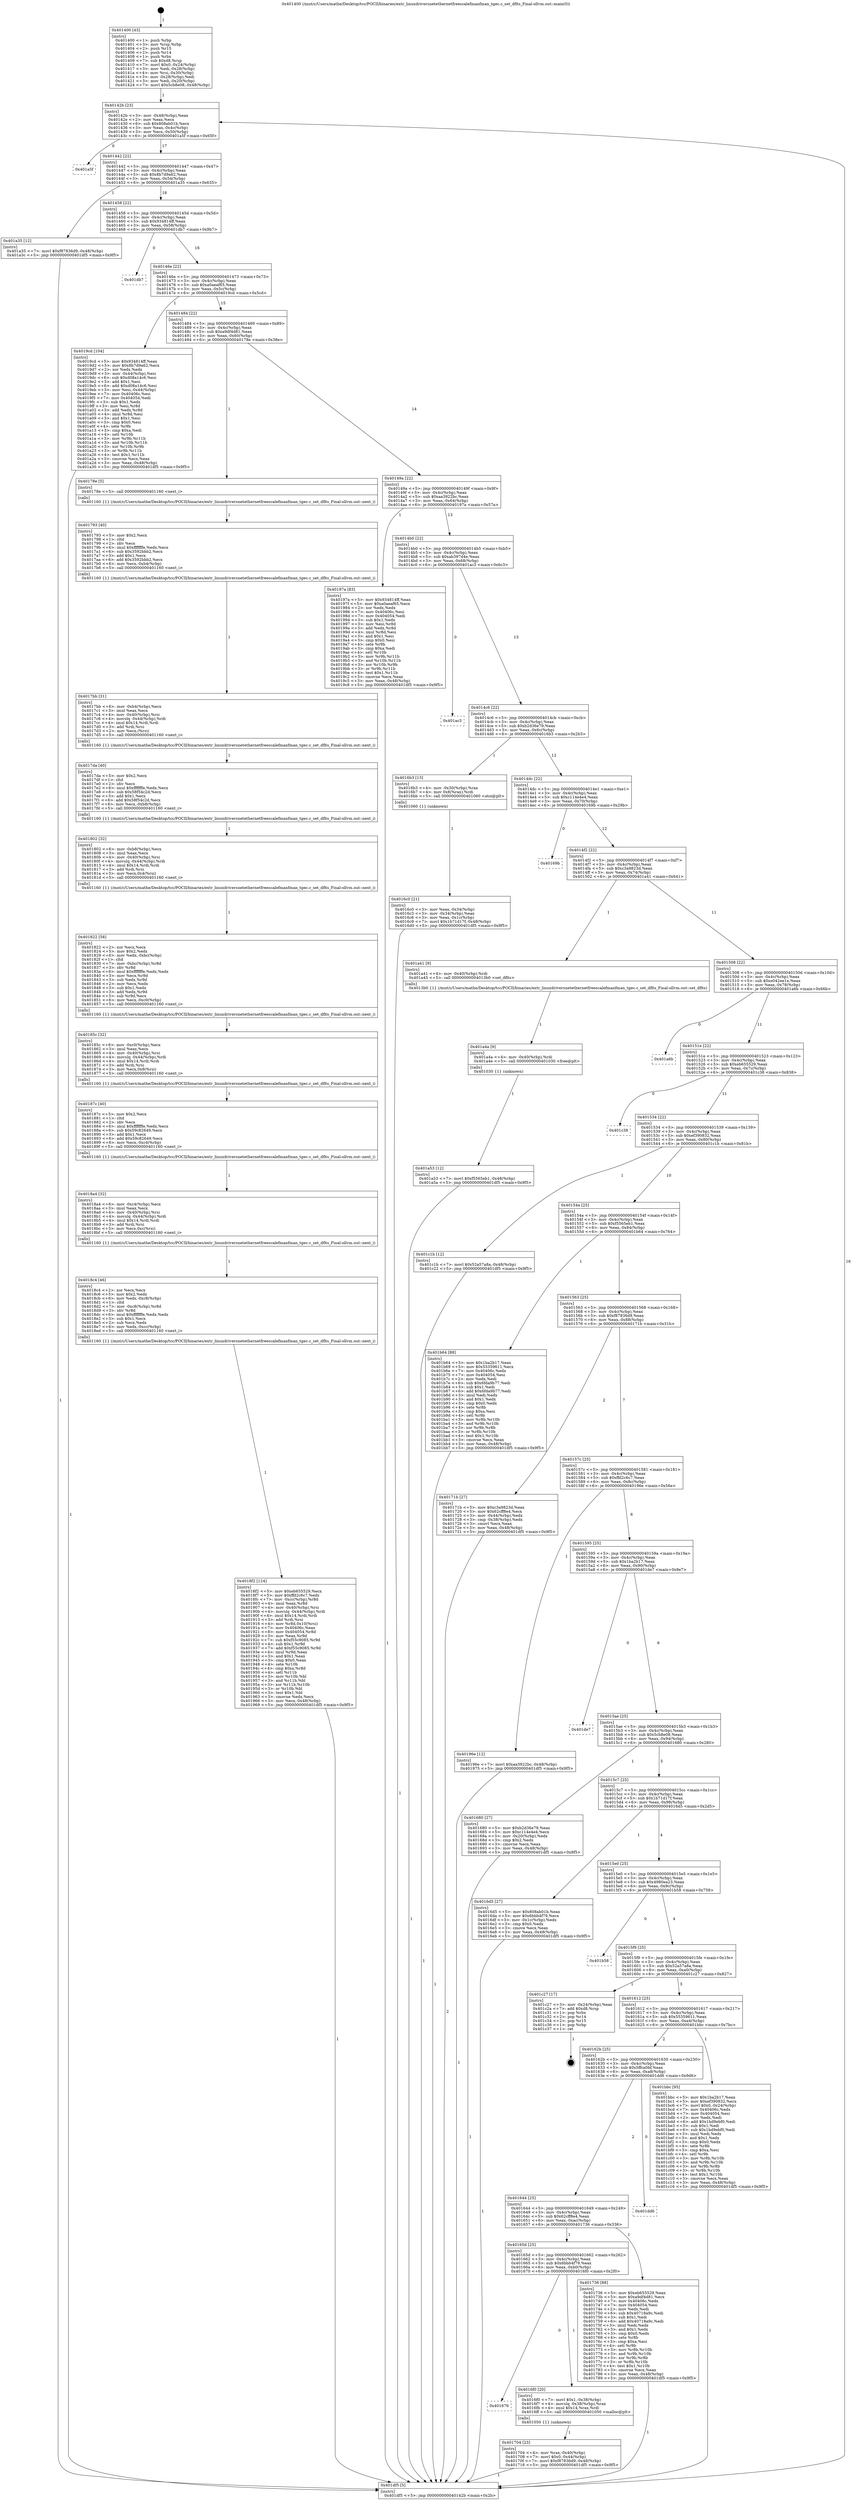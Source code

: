 digraph "0x401400" {
  label = "0x401400 (/mnt/c/Users/mathe/Desktop/tcc/POCII/binaries/extr_linuxdriversnetethernetfreescalefmanfman_tgec.c_set_dflts_Final-ollvm.out::main(0))"
  labelloc = "t"
  node[shape=record]

  Entry [label="",width=0.3,height=0.3,shape=circle,fillcolor=black,style=filled]
  "0x40142b" [label="{
     0x40142b [23]\l
     | [instrs]\l
     &nbsp;&nbsp;0x40142b \<+3\>: mov -0x48(%rbp),%eax\l
     &nbsp;&nbsp;0x40142e \<+2\>: mov %eax,%ecx\l
     &nbsp;&nbsp;0x401430 \<+6\>: sub $0x808ab01b,%ecx\l
     &nbsp;&nbsp;0x401436 \<+3\>: mov %eax,-0x4c(%rbp)\l
     &nbsp;&nbsp;0x401439 \<+3\>: mov %ecx,-0x50(%rbp)\l
     &nbsp;&nbsp;0x40143c \<+6\>: je 0000000000401a5f \<main+0x65f\>\l
  }"]
  "0x401a5f" [label="{
     0x401a5f\l
  }", style=dashed]
  "0x401442" [label="{
     0x401442 [22]\l
     | [instrs]\l
     &nbsp;&nbsp;0x401442 \<+5\>: jmp 0000000000401447 \<main+0x47\>\l
     &nbsp;&nbsp;0x401447 \<+3\>: mov -0x4c(%rbp),%eax\l
     &nbsp;&nbsp;0x40144a \<+5\>: sub $0x8b7d9a62,%eax\l
     &nbsp;&nbsp;0x40144f \<+3\>: mov %eax,-0x54(%rbp)\l
     &nbsp;&nbsp;0x401452 \<+6\>: je 0000000000401a35 \<main+0x635\>\l
  }"]
  Exit [label="",width=0.3,height=0.3,shape=circle,fillcolor=black,style=filled,peripheries=2]
  "0x401a35" [label="{
     0x401a35 [12]\l
     | [instrs]\l
     &nbsp;&nbsp;0x401a35 \<+7\>: movl $0xf87836d9,-0x48(%rbp)\l
     &nbsp;&nbsp;0x401a3c \<+5\>: jmp 0000000000401df5 \<main+0x9f5\>\l
  }"]
  "0x401458" [label="{
     0x401458 [22]\l
     | [instrs]\l
     &nbsp;&nbsp;0x401458 \<+5\>: jmp 000000000040145d \<main+0x5d\>\l
     &nbsp;&nbsp;0x40145d \<+3\>: mov -0x4c(%rbp),%eax\l
     &nbsp;&nbsp;0x401460 \<+5\>: sub $0x934814ff,%eax\l
     &nbsp;&nbsp;0x401465 \<+3\>: mov %eax,-0x58(%rbp)\l
     &nbsp;&nbsp;0x401468 \<+6\>: je 0000000000401db7 \<main+0x9b7\>\l
  }"]
  "0x401a53" [label="{
     0x401a53 [12]\l
     | [instrs]\l
     &nbsp;&nbsp;0x401a53 \<+7\>: movl $0xf5565eb1,-0x48(%rbp)\l
     &nbsp;&nbsp;0x401a5a \<+5\>: jmp 0000000000401df5 \<main+0x9f5\>\l
  }"]
  "0x401db7" [label="{
     0x401db7\l
  }", style=dashed]
  "0x40146e" [label="{
     0x40146e [22]\l
     | [instrs]\l
     &nbsp;&nbsp;0x40146e \<+5\>: jmp 0000000000401473 \<main+0x73\>\l
     &nbsp;&nbsp;0x401473 \<+3\>: mov -0x4c(%rbp),%eax\l
     &nbsp;&nbsp;0x401476 \<+5\>: sub $0xa0aeaf65,%eax\l
     &nbsp;&nbsp;0x40147b \<+3\>: mov %eax,-0x5c(%rbp)\l
     &nbsp;&nbsp;0x40147e \<+6\>: je 00000000004019cd \<main+0x5cd\>\l
  }"]
  "0x401a4a" [label="{
     0x401a4a [9]\l
     | [instrs]\l
     &nbsp;&nbsp;0x401a4a \<+4\>: mov -0x40(%rbp),%rdi\l
     &nbsp;&nbsp;0x401a4e \<+5\>: call 0000000000401030 \<free@plt\>\l
     | [calls]\l
     &nbsp;&nbsp;0x401030 \{1\} (unknown)\l
  }"]
  "0x4019cd" [label="{
     0x4019cd [104]\l
     | [instrs]\l
     &nbsp;&nbsp;0x4019cd \<+5\>: mov $0x934814ff,%eax\l
     &nbsp;&nbsp;0x4019d2 \<+5\>: mov $0x8b7d9a62,%ecx\l
     &nbsp;&nbsp;0x4019d7 \<+2\>: xor %edx,%edx\l
     &nbsp;&nbsp;0x4019d9 \<+3\>: mov -0x44(%rbp),%esi\l
     &nbsp;&nbsp;0x4019dc \<+6\>: sub $0xd08a14c6,%esi\l
     &nbsp;&nbsp;0x4019e2 \<+3\>: add $0x1,%esi\l
     &nbsp;&nbsp;0x4019e5 \<+6\>: add $0xd08a14c6,%esi\l
     &nbsp;&nbsp;0x4019eb \<+3\>: mov %esi,-0x44(%rbp)\l
     &nbsp;&nbsp;0x4019ee \<+7\>: mov 0x40406c,%esi\l
     &nbsp;&nbsp;0x4019f5 \<+7\>: mov 0x404054,%edi\l
     &nbsp;&nbsp;0x4019fc \<+3\>: sub $0x1,%edx\l
     &nbsp;&nbsp;0x4019ff \<+3\>: mov %esi,%r8d\l
     &nbsp;&nbsp;0x401a02 \<+3\>: add %edx,%r8d\l
     &nbsp;&nbsp;0x401a05 \<+4\>: imul %r8d,%esi\l
     &nbsp;&nbsp;0x401a09 \<+3\>: and $0x1,%esi\l
     &nbsp;&nbsp;0x401a0c \<+3\>: cmp $0x0,%esi\l
     &nbsp;&nbsp;0x401a0f \<+4\>: sete %r9b\l
     &nbsp;&nbsp;0x401a13 \<+3\>: cmp $0xa,%edi\l
     &nbsp;&nbsp;0x401a16 \<+4\>: setl %r10b\l
     &nbsp;&nbsp;0x401a1a \<+3\>: mov %r9b,%r11b\l
     &nbsp;&nbsp;0x401a1d \<+3\>: and %r10b,%r11b\l
     &nbsp;&nbsp;0x401a20 \<+3\>: xor %r10b,%r9b\l
     &nbsp;&nbsp;0x401a23 \<+3\>: or %r9b,%r11b\l
     &nbsp;&nbsp;0x401a26 \<+4\>: test $0x1,%r11b\l
     &nbsp;&nbsp;0x401a2a \<+3\>: cmovne %ecx,%eax\l
     &nbsp;&nbsp;0x401a2d \<+3\>: mov %eax,-0x48(%rbp)\l
     &nbsp;&nbsp;0x401a30 \<+5\>: jmp 0000000000401df5 \<main+0x9f5\>\l
  }"]
  "0x401484" [label="{
     0x401484 [22]\l
     | [instrs]\l
     &nbsp;&nbsp;0x401484 \<+5\>: jmp 0000000000401489 \<main+0x89\>\l
     &nbsp;&nbsp;0x401489 \<+3\>: mov -0x4c(%rbp),%eax\l
     &nbsp;&nbsp;0x40148c \<+5\>: sub $0xa9df4d81,%eax\l
     &nbsp;&nbsp;0x401491 \<+3\>: mov %eax,-0x60(%rbp)\l
     &nbsp;&nbsp;0x401494 \<+6\>: je 000000000040178e \<main+0x38e\>\l
  }"]
  "0x4018f2" [label="{
     0x4018f2 [124]\l
     | [instrs]\l
     &nbsp;&nbsp;0x4018f2 \<+5\>: mov $0xeb655529,%ecx\l
     &nbsp;&nbsp;0x4018f7 \<+5\>: mov $0xffd2c6c7,%edx\l
     &nbsp;&nbsp;0x4018fc \<+7\>: mov -0xcc(%rbp),%r8d\l
     &nbsp;&nbsp;0x401903 \<+4\>: imul %eax,%r8d\l
     &nbsp;&nbsp;0x401907 \<+4\>: mov -0x40(%rbp),%rsi\l
     &nbsp;&nbsp;0x40190b \<+4\>: movslq -0x44(%rbp),%rdi\l
     &nbsp;&nbsp;0x40190f \<+4\>: imul $0x14,%rdi,%rdi\l
     &nbsp;&nbsp;0x401913 \<+3\>: add %rdi,%rsi\l
     &nbsp;&nbsp;0x401916 \<+4\>: mov %r8d,0x10(%rsi)\l
     &nbsp;&nbsp;0x40191a \<+7\>: mov 0x40406c,%eax\l
     &nbsp;&nbsp;0x401921 \<+8\>: mov 0x404054,%r8d\l
     &nbsp;&nbsp;0x401929 \<+3\>: mov %eax,%r9d\l
     &nbsp;&nbsp;0x40192c \<+7\>: sub $0xf55c9085,%r9d\l
     &nbsp;&nbsp;0x401933 \<+4\>: sub $0x1,%r9d\l
     &nbsp;&nbsp;0x401937 \<+7\>: add $0xf55c9085,%r9d\l
     &nbsp;&nbsp;0x40193e \<+4\>: imul %r9d,%eax\l
     &nbsp;&nbsp;0x401942 \<+3\>: and $0x1,%eax\l
     &nbsp;&nbsp;0x401945 \<+3\>: cmp $0x0,%eax\l
     &nbsp;&nbsp;0x401948 \<+4\>: sete %r10b\l
     &nbsp;&nbsp;0x40194c \<+4\>: cmp $0xa,%r8d\l
     &nbsp;&nbsp;0x401950 \<+4\>: setl %r11b\l
     &nbsp;&nbsp;0x401954 \<+3\>: mov %r10b,%bl\l
     &nbsp;&nbsp;0x401957 \<+3\>: and %r11b,%bl\l
     &nbsp;&nbsp;0x40195a \<+3\>: xor %r11b,%r10b\l
     &nbsp;&nbsp;0x40195d \<+3\>: or %r10b,%bl\l
     &nbsp;&nbsp;0x401960 \<+3\>: test $0x1,%bl\l
     &nbsp;&nbsp;0x401963 \<+3\>: cmovne %edx,%ecx\l
     &nbsp;&nbsp;0x401966 \<+3\>: mov %ecx,-0x48(%rbp)\l
     &nbsp;&nbsp;0x401969 \<+5\>: jmp 0000000000401df5 \<main+0x9f5\>\l
  }"]
  "0x40178e" [label="{
     0x40178e [5]\l
     | [instrs]\l
     &nbsp;&nbsp;0x40178e \<+5\>: call 0000000000401160 \<next_i\>\l
     | [calls]\l
     &nbsp;&nbsp;0x401160 \{1\} (/mnt/c/Users/mathe/Desktop/tcc/POCII/binaries/extr_linuxdriversnetethernetfreescalefmanfman_tgec.c_set_dflts_Final-ollvm.out::next_i)\l
  }"]
  "0x40149a" [label="{
     0x40149a [22]\l
     | [instrs]\l
     &nbsp;&nbsp;0x40149a \<+5\>: jmp 000000000040149f \<main+0x9f\>\l
     &nbsp;&nbsp;0x40149f \<+3\>: mov -0x4c(%rbp),%eax\l
     &nbsp;&nbsp;0x4014a2 \<+5\>: sub $0xaa3922bc,%eax\l
     &nbsp;&nbsp;0x4014a7 \<+3\>: mov %eax,-0x64(%rbp)\l
     &nbsp;&nbsp;0x4014aa \<+6\>: je 000000000040197a \<main+0x57a\>\l
  }"]
  "0x4018c4" [label="{
     0x4018c4 [46]\l
     | [instrs]\l
     &nbsp;&nbsp;0x4018c4 \<+2\>: xor %ecx,%ecx\l
     &nbsp;&nbsp;0x4018c6 \<+5\>: mov $0x2,%edx\l
     &nbsp;&nbsp;0x4018cb \<+6\>: mov %edx,-0xc8(%rbp)\l
     &nbsp;&nbsp;0x4018d1 \<+1\>: cltd\l
     &nbsp;&nbsp;0x4018d2 \<+7\>: mov -0xc8(%rbp),%r8d\l
     &nbsp;&nbsp;0x4018d9 \<+3\>: idiv %r8d\l
     &nbsp;&nbsp;0x4018dc \<+6\>: imul $0xfffffffe,%edx,%edx\l
     &nbsp;&nbsp;0x4018e2 \<+3\>: sub $0x1,%ecx\l
     &nbsp;&nbsp;0x4018e5 \<+2\>: sub %ecx,%edx\l
     &nbsp;&nbsp;0x4018e7 \<+6\>: mov %edx,-0xcc(%rbp)\l
     &nbsp;&nbsp;0x4018ed \<+5\>: call 0000000000401160 \<next_i\>\l
     | [calls]\l
     &nbsp;&nbsp;0x401160 \{1\} (/mnt/c/Users/mathe/Desktop/tcc/POCII/binaries/extr_linuxdriversnetethernetfreescalefmanfman_tgec.c_set_dflts_Final-ollvm.out::next_i)\l
  }"]
  "0x40197a" [label="{
     0x40197a [83]\l
     | [instrs]\l
     &nbsp;&nbsp;0x40197a \<+5\>: mov $0x934814ff,%eax\l
     &nbsp;&nbsp;0x40197f \<+5\>: mov $0xa0aeaf65,%ecx\l
     &nbsp;&nbsp;0x401984 \<+2\>: xor %edx,%edx\l
     &nbsp;&nbsp;0x401986 \<+7\>: mov 0x40406c,%esi\l
     &nbsp;&nbsp;0x40198d \<+7\>: mov 0x404054,%edi\l
     &nbsp;&nbsp;0x401994 \<+3\>: sub $0x1,%edx\l
     &nbsp;&nbsp;0x401997 \<+3\>: mov %esi,%r8d\l
     &nbsp;&nbsp;0x40199a \<+3\>: add %edx,%r8d\l
     &nbsp;&nbsp;0x40199d \<+4\>: imul %r8d,%esi\l
     &nbsp;&nbsp;0x4019a1 \<+3\>: and $0x1,%esi\l
     &nbsp;&nbsp;0x4019a4 \<+3\>: cmp $0x0,%esi\l
     &nbsp;&nbsp;0x4019a7 \<+4\>: sete %r9b\l
     &nbsp;&nbsp;0x4019ab \<+3\>: cmp $0xa,%edi\l
     &nbsp;&nbsp;0x4019ae \<+4\>: setl %r10b\l
     &nbsp;&nbsp;0x4019b2 \<+3\>: mov %r9b,%r11b\l
     &nbsp;&nbsp;0x4019b5 \<+3\>: and %r10b,%r11b\l
     &nbsp;&nbsp;0x4019b8 \<+3\>: xor %r10b,%r9b\l
     &nbsp;&nbsp;0x4019bb \<+3\>: or %r9b,%r11b\l
     &nbsp;&nbsp;0x4019be \<+4\>: test $0x1,%r11b\l
     &nbsp;&nbsp;0x4019c2 \<+3\>: cmovne %ecx,%eax\l
     &nbsp;&nbsp;0x4019c5 \<+3\>: mov %eax,-0x48(%rbp)\l
     &nbsp;&nbsp;0x4019c8 \<+5\>: jmp 0000000000401df5 \<main+0x9f5\>\l
  }"]
  "0x4014b0" [label="{
     0x4014b0 [22]\l
     | [instrs]\l
     &nbsp;&nbsp;0x4014b0 \<+5\>: jmp 00000000004014b5 \<main+0xb5\>\l
     &nbsp;&nbsp;0x4014b5 \<+3\>: mov -0x4c(%rbp),%eax\l
     &nbsp;&nbsp;0x4014b8 \<+5\>: sub $0xab397d4e,%eax\l
     &nbsp;&nbsp;0x4014bd \<+3\>: mov %eax,-0x68(%rbp)\l
     &nbsp;&nbsp;0x4014c0 \<+6\>: je 0000000000401ac3 \<main+0x6c3\>\l
  }"]
  "0x4018a4" [label="{
     0x4018a4 [32]\l
     | [instrs]\l
     &nbsp;&nbsp;0x4018a4 \<+6\>: mov -0xc4(%rbp),%ecx\l
     &nbsp;&nbsp;0x4018aa \<+3\>: imul %eax,%ecx\l
     &nbsp;&nbsp;0x4018ad \<+4\>: mov -0x40(%rbp),%rsi\l
     &nbsp;&nbsp;0x4018b1 \<+4\>: movslq -0x44(%rbp),%rdi\l
     &nbsp;&nbsp;0x4018b5 \<+4\>: imul $0x14,%rdi,%rdi\l
     &nbsp;&nbsp;0x4018b9 \<+3\>: add %rdi,%rsi\l
     &nbsp;&nbsp;0x4018bc \<+3\>: mov %ecx,0xc(%rsi)\l
     &nbsp;&nbsp;0x4018bf \<+5\>: call 0000000000401160 \<next_i\>\l
     | [calls]\l
     &nbsp;&nbsp;0x401160 \{1\} (/mnt/c/Users/mathe/Desktop/tcc/POCII/binaries/extr_linuxdriversnetethernetfreescalefmanfman_tgec.c_set_dflts_Final-ollvm.out::next_i)\l
  }"]
  "0x401ac3" [label="{
     0x401ac3\l
  }", style=dashed]
  "0x4014c6" [label="{
     0x4014c6 [22]\l
     | [instrs]\l
     &nbsp;&nbsp;0x4014c6 \<+5\>: jmp 00000000004014cb \<main+0xcb\>\l
     &nbsp;&nbsp;0x4014cb \<+3\>: mov -0x4c(%rbp),%eax\l
     &nbsp;&nbsp;0x4014ce \<+5\>: sub $0xb2d36e79,%eax\l
     &nbsp;&nbsp;0x4014d3 \<+3\>: mov %eax,-0x6c(%rbp)\l
     &nbsp;&nbsp;0x4014d6 \<+6\>: je 00000000004016b3 \<main+0x2b3\>\l
  }"]
  "0x40187c" [label="{
     0x40187c [40]\l
     | [instrs]\l
     &nbsp;&nbsp;0x40187c \<+5\>: mov $0x2,%ecx\l
     &nbsp;&nbsp;0x401881 \<+1\>: cltd\l
     &nbsp;&nbsp;0x401882 \<+2\>: idiv %ecx\l
     &nbsp;&nbsp;0x401884 \<+6\>: imul $0xfffffffe,%edx,%ecx\l
     &nbsp;&nbsp;0x40188a \<+6\>: sub $0x59c82649,%ecx\l
     &nbsp;&nbsp;0x401890 \<+3\>: add $0x1,%ecx\l
     &nbsp;&nbsp;0x401893 \<+6\>: add $0x59c82649,%ecx\l
     &nbsp;&nbsp;0x401899 \<+6\>: mov %ecx,-0xc4(%rbp)\l
     &nbsp;&nbsp;0x40189f \<+5\>: call 0000000000401160 \<next_i\>\l
     | [calls]\l
     &nbsp;&nbsp;0x401160 \{1\} (/mnt/c/Users/mathe/Desktop/tcc/POCII/binaries/extr_linuxdriversnetethernetfreescalefmanfman_tgec.c_set_dflts_Final-ollvm.out::next_i)\l
  }"]
  "0x4016b3" [label="{
     0x4016b3 [13]\l
     | [instrs]\l
     &nbsp;&nbsp;0x4016b3 \<+4\>: mov -0x30(%rbp),%rax\l
     &nbsp;&nbsp;0x4016b7 \<+4\>: mov 0x8(%rax),%rdi\l
     &nbsp;&nbsp;0x4016bb \<+5\>: call 0000000000401060 \<atoi@plt\>\l
     | [calls]\l
     &nbsp;&nbsp;0x401060 \{1\} (unknown)\l
  }"]
  "0x4014dc" [label="{
     0x4014dc [22]\l
     | [instrs]\l
     &nbsp;&nbsp;0x4014dc \<+5\>: jmp 00000000004014e1 \<main+0xe1\>\l
     &nbsp;&nbsp;0x4014e1 \<+3\>: mov -0x4c(%rbp),%eax\l
     &nbsp;&nbsp;0x4014e4 \<+5\>: sub $0xc114e4e4,%eax\l
     &nbsp;&nbsp;0x4014e9 \<+3\>: mov %eax,-0x70(%rbp)\l
     &nbsp;&nbsp;0x4014ec \<+6\>: je 000000000040169b \<main+0x29b\>\l
  }"]
  "0x40185c" [label="{
     0x40185c [32]\l
     | [instrs]\l
     &nbsp;&nbsp;0x40185c \<+6\>: mov -0xc0(%rbp),%ecx\l
     &nbsp;&nbsp;0x401862 \<+3\>: imul %eax,%ecx\l
     &nbsp;&nbsp;0x401865 \<+4\>: mov -0x40(%rbp),%rsi\l
     &nbsp;&nbsp;0x401869 \<+4\>: movslq -0x44(%rbp),%rdi\l
     &nbsp;&nbsp;0x40186d \<+4\>: imul $0x14,%rdi,%rdi\l
     &nbsp;&nbsp;0x401871 \<+3\>: add %rdi,%rsi\l
     &nbsp;&nbsp;0x401874 \<+3\>: mov %ecx,0x8(%rsi)\l
     &nbsp;&nbsp;0x401877 \<+5\>: call 0000000000401160 \<next_i\>\l
     | [calls]\l
     &nbsp;&nbsp;0x401160 \{1\} (/mnt/c/Users/mathe/Desktop/tcc/POCII/binaries/extr_linuxdriversnetethernetfreescalefmanfman_tgec.c_set_dflts_Final-ollvm.out::next_i)\l
  }"]
  "0x40169b" [label="{
     0x40169b\l
  }", style=dashed]
  "0x4014f2" [label="{
     0x4014f2 [22]\l
     | [instrs]\l
     &nbsp;&nbsp;0x4014f2 \<+5\>: jmp 00000000004014f7 \<main+0xf7\>\l
     &nbsp;&nbsp;0x4014f7 \<+3\>: mov -0x4c(%rbp),%eax\l
     &nbsp;&nbsp;0x4014fa \<+5\>: sub $0xc3a9823d,%eax\l
     &nbsp;&nbsp;0x4014ff \<+3\>: mov %eax,-0x74(%rbp)\l
     &nbsp;&nbsp;0x401502 \<+6\>: je 0000000000401a41 \<main+0x641\>\l
  }"]
  "0x401822" [label="{
     0x401822 [58]\l
     | [instrs]\l
     &nbsp;&nbsp;0x401822 \<+2\>: xor %ecx,%ecx\l
     &nbsp;&nbsp;0x401824 \<+5\>: mov $0x2,%edx\l
     &nbsp;&nbsp;0x401829 \<+6\>: mov %edx,-0xbc(%rbp)\l
     &nbsp;&nbsp;0x40182f \<+1\>: cltd\l
     &nbsp;&nbsp;0x401830 \<+7\>: mov -0xbc(%rbp),%r8d\l
     &nbsp;&nbsp;0x401837 \<+3\>: idiv %r8d\l
     &nbsp;&nbsp;0x40183a \<+6\>: imul $0xfffffffe,%edx,%edx\l
     &nbsp;&nbsp;0x401840 \<+3\>: mov %ecx,%r9d\l
     &nbsp;&nbsp;0x401843 \<+3\>: sub %edx,%r9d\l
     &nbsp;&nbsp;0x401846 \<+2\>: mov %ecx,%edx\l
     &nbsp;&nbsp;0x401848 \<+3\>: sub $0x1,%edx\l
     &nbsp;&nbsp;0x40184b \<+3\>: add %edx,%r9d\l
     &nbsp;&nbsp;0x40184e \<+3\>: sub %r9d,%ecx\l
     &nbsp;&nbsp;0x401851 \<+6\>: mov %ecx,-0xc0(%rbp)\l
     &nbsp;&nbsp;0x401857 \<+5\>: call 0000000000401160 \<next_i\>\l
     | [calls]\l
     &nbsp;&nbsp;0x401160 \{1\} (/mnt/c/Users/mathe/Desktop/tcc/POCII/binaries/extr_linuxdriversnetethernetfreescalefmanfman_tgec.c_set_dflts_Final-ollvm.out::next_i)\l
  }"]
  "0x401a41" [label="{
     0x401a41 [9]\l
     | [instrs]\l
     &nbsp;&nbsp;0x401a41 \<+4\>: mov -0x40(%rbp),%rdi\l
     &nbsp;&nbsp;0x401a45 \<+5\>: call 00000000004013b0 \<set_dflts\>\l
     | [calls]\l
     &nbsp;&nbsp;0x4013b0 \{1\} (/mnt/c/Users/mathe/Desktop/tcc/POCII/binaries/extr_linuxdriversnetethernetfreescalefmanfman_tgec.c_set_dflts_Final-ollvm.out::set_dflts)\l
  }"]
  "0x401508" [label="{
     0x401508 [22]\l
     | [instrs]\l
     &nbsp;&nbsp;0x401508 \<+5\>: jmp 000000000040150d \<main+0x10d\>\l
     &nbsp;&nbsp;0x40150d \<+3\>: mov -0x4c(%rbp),%eax\l
     &nbsp;&nbsp;0x401510 \<+5\>: sub $0xe042ee1e,%eax\l
     &nbsp;&nbsp;0x401515 \<+3\>: mov %eax,-0x78(%rbp)\l
     &nbsp;&nbsp;0x401518 \<+6\>: je 0000000000401a6b \<main+0x66b\>\l
  }"]
  "0x401802" [label="{
     0x401802 [32]\l
     | [instrs]\l
     &nbsp;&nbsp;0x401802 \<+6\>: mov -0xb8(%rbp),%ecx\l
     &nbsp;&nbsp;0x401808 \<+3\>: imul %eax,%ecx\l
     &nbsp;&nbsp;0x40180b \<+4\>: mov -0x40(%rbp),%rsi\l
     &nbsp;&nbsp;0x40180f \<+4\>: movslq -0x44(%rbp),%rdi\l
     &nbsp;&nbsp;0x401813 \<+4\>: imul $0x14,%rdi,%rdi\l
     &nbsp;&nbsp;0x401817 \<+3\>: add %rdi,%rsi\l
     &nbsp;&nbsp;0x40181a \<+3\>: mov %ecx,0x4(%rsi)\l
     &nbsp;&nbsp;0x40181d \<+5\>: call 0000000000401160 \<next_i\>\l
     | [calls]\l
     &nbsp;&nbsp;0x401160 \{1\} (/mnt/c/Users/mathe/Desktop/tcc/POCII/binaries/extr_linuxdriversnetethernetfreescalefmanfman_tgec.c_set_dflts_Final-ollvm.out::next_i)\l
  }"]
  "0x401a6b" [label="{
     0x401a6b\l
  }", style=dashed]
  "0x40151e" [label="{
     0x40151e [22]\l
     | [instrs]\l
     &nbsp;&nbsp;0x40151e \<+5\>: jmp 0000000000401523 \<main+0x123\>\l
     &nbsp;&nbsp;0x401523 \<+3\>: mov -0x4c(%rbp),%eax\l
     &nbsp;&nbsp;0x401526 \<+5\>: sub $0xeb655529,%eax\l
     &nbsp;&nbsp;0x40152b \<+3\>: mov %eax,-0x7c(%rbp)\l
     &nbsp;&nbsp;0x40152e \<+6\>: je 0000000000401c38 \<main+0x838\>\l
  }"]
  "0x4017da" [label="{
     0x4017da [40]\l
     | [instrs]\l
     &nbsp;&nbsp;0x4017da \<+5\>: mov $0x2,%ecx\l
     &nbsp;&nbsp;0x4017df \<+1\>: cltd\l
     &nbsp;&nbsp;0x4017e0 \<+2\>: idiv %ecx\l
     &nbsp;&nbsp;0x4017e2 \<+6\>: imul $0xfffffffe,%edx,%ecx\l
     &nbsp;&nbsp;0x4017e8 \<+6\>: sub $0x58f54c2d,%ecx\l
     &nbsp;&nbsp;0x4017ee \<+3\>: add $0x1,%ecx\l
     &nbsp;&nbsp;0x4017f1 \<+6\>: add $0x58f54c2d,%ecx\l
     &nbsp;&nbsp;0x4017f7 \<+6\>: mov %ecx,-0xb8(%rbp)\l
     &nbsp;&nbsp;0x4017fd \<+5\>: call 0000000000401160 \<next_i\>\l
     | [calls]\l
     &nbsp;&nbsp;0x401160 \{1\} (/mnt/c/Users/mathe/Desktop/tcc/POCII/binaries/extr_linuxdriversnetethernetfreescalefmanfman_tgec.c_set_dflts_Final-ollvm.out::next_i)\l
  }"]
  "0x401c38" [label="{
     0x401c38\l
  }", style=dashed]
  "0x401534" [label="{
     0x401534 [22]\l
     | [instrs]\l
     &nbsp;&nbsp;0x401534 \<+5\>: jmp 0000000000401539 \<main+0x139\>\l
     &nbsp;&nbsp;0x401539 \<+3\>: mov -0x4c(%rbp),%eax\l
     &nbsp;&nbsp;0x40153c \<+5\>: sub $0xef390832,%eax\l
     &nbsp;&nbsp;0x401541 \<+3\>: mov %eax,-0x80(%rbp)\l
     &nbsp;&nbsp;0x401544 \<+6\>: je 0000000000401c1b \<main+0x81b\>\l
  }"]
  "0x4017bb" [label="{
     0x4017bb [31]\l
     | [instrs]\l
     &nbsp;&nbsp;0x4017bb \<+6\>: mov -0xb4(%rbp),%ecx\l
     &nbsp;&nbsp;0x4017c1 \<+3\>: imul %eax,%ecx\l
     &nbsp;&nbsp;0x4017c4 \<+4\>: mov -0x40(%rbp),%rsi\l
     &nbsp;&nbsp;0x4017c8 \<+4\>: movslq -0x44(%rbp),%rdi\l
     &nbsp;&nbsp;0x4017cc \<+4\>: imul $0x14,%rdi,%rdi\l
     &nbsp;&nbsp;0x4017d0 \<+3\>: add %rdi,%rsi\l
     &nbsp;&nbsp;0x4017d3 \<+2\>: mov %ecx,(%rsi)\l
     &nbsp;&nbsp;0x4017d5 \<+5\>: call 0000000000401160 \<next_i\>\l
     | [calls]\l
     &nbsp;&nbsp;0x401160 \{1\} (/mnt/c/Users/mathe/Desktop/tcc/POCII/binaries/extr_linuxdriversnetethernetfreescalefmanfman_tgec.c_set_dflts_Final-ollvm.out::next_i)\l
  }"]
  "0x401c1b" [label="{
     0x401c1b [12]\l
     | [instrs]\l
     &nbsp;&nbsp;0x401c1b \<+7\>: movl $0x52a57a8a,-0x48(%rbp)\l
     &nbsp;&nbsp;0x401c22 \<+5\>: jmp 0000000000401df5 \<main+0x9f5\>\l
  }"]
  "0x40154a" [label="{
     0x40154a [25]\l
     | [instrs]\l
     &nbsp;&nbsp;0x40154a \<+5\>: jmp 000000000040154f \<main+0x14f\>\l
     &nbsp;&nbsp;0x40154f \<+3\>: mov -0x4c(%rbp),%eax\l
     &nbsp;&nbsp;0x401552 \<+5\>: sub $0xf5565eb1,%eax\l
     &nbsp;&nbsp;0x401557 \<+6\>: mov %eax,-0x84(%rbp)\l
     &nbsp;&nbsp;0x40155d \<+6\>: je 0000000000401b64 \<main+0x764\>\l
  }"]
  "0x401793" [label="{
     0x401793 [40]\l
     | [instrs]\l
     &nbsp;&nbsp;0x401793 \<+5\>: mov $0x2,%ecx\l
     &nbsp;&nbsp;0x401798 \<+1\>: cltd\l
     &nbsp;&nbsp;0x401799 \<+2\>: idiv %ecx\l
     &nbsp;&nbsp;0x40179b \<+6\>: imul $0xfffffffe,%edx,%ecx\l
     &nbsp;&nbsp;0x4017a1 \<+6\>: sub $0x3592bbb2,%ecx\l
     &nbsp;&nbsp;0x4017a7 \<+3\>: add $0x1,%ecx\l
     &nbsp;&nbsp;0x4017aa \<+6\>: add $0x3592bbb2,%ecx\l
     &nbsp;&nbsp;0x4017b0 \<+6\>: mov %ecx,-0xb4(%rbp)\l
     &nbsp;&nbsp;0x4017b6 \<+5\>: call 0000000000401160 \<next_i\>\l
     | [calls]\l
     &nbsp;&nbsp;0x401160 \{1\} (/mnt/c/Users/mathe/Desktop/tcc/POCII/binaries/extr_linuxdriversnetethernetfreescalefmanfman_tgec.c_set_dflts_Final-ollvm.out::next_i)\l
  }"]
  "0x401b64" [label="{
     0x401b64 [88]\l
     | [instrs]\l
     &nbsp;&nbsp;0x401b64 \<+5\>: mov $0x1ba2b17,%eax\l
     &nbsp;&nbsp;0x401b69 \<+5\>: mov $0x55359611,%ecx\l
     &nbsp;&nbsp;0x401b6e \<+7\>: mov 0x40406c,%edx\l
     &nbsp;&nbsp;0x401b75 \<+7\>: mov 0x404054,%esi\l
     &nbsp;&nbsp;0x401b7c \<+2\>: mov %edx,%edi\l
     &nbsp;&nbsp;0x401b7e \<+6\>: sub $0x6fda9b77,%edi\l
     &nbsp;&nbsp;0x401b84 \<+3\>: sub $0x1,%edi\l
     &nbsp;&nbsp;0x401b87 \<+6\>: add $0x6fda9b77,%edi\l
     &nbsp;&nbsp;0x401b8d \<+3\>: imul %edi,%edx\l
     &nbsp;&nbsp;0x401b90 \<+3\>: and $0x1,%edx\l
     &nbsp;&nbsp;0x401b93 \<+3\>: cmp $0x0,%edx\l
     &nbsp;&nbsp;0x401b96 \<+4\>: sete %r8b\l
     &nbsp;&nbsp;0x401b9a \<+3\>: cmp $0xa,%esi\l
     &nbsp;&nbsp;0x401b9d \<+4\>: setl %r9b\l
     &nbsp;&nbsp;0x401ba1 \<+3\>: mov %r8b,%r10b\l
     &nbsp;&nbsp;0x401ba4 \<+3\>: and %r9b,%r10b\l
     &nbsp;&nbsp;0x401ba7 \<+3\>: xor %r9b,%r8b\l
     &nbsp;&nbsp;0x401baa \<+3\>: or %r8b,%r10b\l
     &nbsp;&nbsp;0x401bad \<+4\>: test $0x1,%r10b\l
     &nbsp;&nbsp;0x401bb1 \<+3\>: cmovne %ecx,%eax\l
     &nbsp;&nbsp;0x401bb4 \<+3\>: mov %eax,-0x48(%rbp)\l
     &nbsp;&nbsp;0x401bb7 \<+5\>: jmp 0000000000401df5 \<main+0x9f5\>\l
  }"]
  "0x401563" [label="{
     0x401563 [25]\l
     | [instrs]\l
     &nbsp;&nbsp;0x401563 \<+5\>: jmp 0000000000401568 \<main+0x168\>\l
     &nbsp;&nbsp;0x401568 \<+3\>: mov -0x4c(%rbp),%eax\l
     &nbsp;&nbsp;0x40156b \<+5\>: sub $0xf87836d9,%eax\l
     &nbsp;&nbsp;0x401570 \<+6\>: mov %eax,-0x88(%rbp)\l
     &nbsp;&nbsp;0x401576 \<+6\>: je 000000000040171b \<main+0x31b\>\l
  }"]
  "0x401704" [label="{
     0x401704 [23]\l
     | [instrs]\l
     &nbsp;&nbsp;0x401704 \<+4\>: mov %rax,-0x40(%rbp)\l
     &nbsp;&nbsp;0x401708 \<+7\>: movl $0x0,-0x44(%rbp)\l
     &nbsp;&nbsp;0x40170f \<+7\>: movl $0xf87836d9,-0x48(%rbp)\l
     &nbsp;&nbsp;0x401716 \<+5\>: jmp 0000000000401df5 \<main+0x9f5\>\l
  }"]
  "0x40171b" [label="{
     0x40171b [27]\l
     | [instrs]\l
     &nbsp;&nbsp;0x40171b \<+5\>: mov $0xc3a9823d,%eax\l
     &nbsp;&nbsp;0x401720 \<+5\>: mov $0x62cff8e4,%ecx\l
     &nbsp;&nbsp;0x401725 \<+3\>: mov -0x44(%rbp),%edx\l
     &nbsp;&nbsp;0x401728 \<+3\>: cmp -0x38(%rbp),%edx\l
     &nbsp;&nbsp;0x40172b \<+3\>: cmovl %ecx,%eax\l
     &nbsp;&nbsp;0x40172e \<+3\>: mov %eax,-0x48(%rbp)\l
     &nbsp;&nbsp;0x401731 \<+5\>: jmp 0000000000401df5 \<main+0x9f5\>\l
  }"]
  "0x40157c" [label="{
     0x40157c [25]\l
     | [instrs]\l
     &nbsp;&nbsp;0x40157c \<+5\>: jmp 0000000000401581 \<main+0x181\>\l
     &nbsp;&nbsp;0x401581 \<+3\>: mov -0x4c(%rbp),%eax\l
     &nbsp;&nbsp;0x401584 \<+5\>: sub $0xffd2c6c7,%eax\l
     &nbsp;&nbsp;0x401589 \<+6\>: mov %eax,-0x8c(%rbp)\l
     &nbsp;&nbsp;0x40158f \<+6\>: je 000000000040196e \<main+0x56e\>\l
  }"]
  "0x401676" [label="{
     0x401676\l
  }", style=dashed]
  "0x40196e" [label="{
     0x40196e [12]\l
     | [instrs]\l
     &nbsp;&nbsp;0x40196e \<+7\>: movl $0xaa3922bc,-0x48(%rbp)\l
     &nbsp;&nbsp;0x401975 \<+5\>: jmp 0000000000401df5 \<main+0x9f5\>\l
  }"]
  "0x401595" [label="{
     0x401595 [25]\l
     | [instrs]\l
     &nbsp;&nbsp;0x401595 \<+5\>: jmp 000000000040159a \<main+0x19a\>\l
     &nbsp;&nbsp;0x40159a \<+3\>: mov -0x4c(%rbp),%eax\l
     &nbsp;&nbsp;0x40159d \<+5\>: sub $0x1ba2b17,%eax\l
     &nbsp;&nbsp;0x4015a2 \<+6\>: mov %eax,-0x90(%rbp)\l
     &nbsp;&nbsp;0x4015a8 \<+6\>: je 0000000000401de7 \<main+0x9e7\>\l
  }"]
  "0x4016f0" [label="{
     0x4016f0 [20]\l
     | [instrs]\l
     &nbsp;&nbsp;0x4016f0 \<+7\>: movl $0x1,-0x38(%rbp)\l
     &nbsp;&nbsp;0x4016f7 \<+4\>: movslq -0x38(%rbp),%rax\l
     &nbsp;&nbsp;0x4016fb \<+4\>: imul $0x14,%rax,%rdi\l
     &nbsp;&nbsp;0x4016ff \<+5\>: call 0000000000401050 \<malloc@plt\>\l
     | [calls]\l
     &nbsp;&nbsp;0x401050 \{1\} (unknown)\l
  }"]
  "0x401de7" [label="{
     0x401de7\l
  }", style=dashed]
  "0x4015ae" [label="{
     0x4015ae [25]\l
     | [instrs]\l
     &nbsp;&nbsp;0x4015ae \<+5\>: jmp 00000000004015b3 \<main+0x1b3\>\l
     &nbsp;&nbsp;0x4015b3 \<+3\>: mov -0x4c(%rbp),%eax\l
     &nbsp;&nbsp;0x4015b6 \<+5\>: sub $0x5cb8e08,%eax\l
     &nbsp;&nbsp;0x4015bb \<+6\>: mov %eax,-0x94(%rbp)\l
     &nbsp;&nbsp;0x4015c1 \<+6\>: je 0000000000401680 \<main+0x280\>\l
  }"]
  "0x40165d" [label="{
     0x40165d [25]\l
     | [instrs]\l
     &nbsp;&nbsp;0x40165d \<+5\>: jmp 0000000000401662 \<main+0x262\>\l
     &nbsp;&nbsp;0x401662 \<+3\>: mov -0x4c(%rbp),%eax\l
     &nbsp;&nbsp;0x401665 \<+5\>: sub $0x6bbb4f79,%eax\l
     &nbsp;&nbsp;0x40166a \<+6\>: mov %eax,-0xb0(%rbp)\l
     &nbsp;&nbsp;0x401670 \<+6\>: je 00000000004016f0 \<main+0x2f0\>\l
  }"]
  "0x401680" [label="{
     0x401680 [27]\l
     | [instrs]\l
     &nbsp;&nbsp;0x401680 \<+5\>: mov $0xb2d36e79,%eax\l
     &nbsp;&nbsp;0x401685 \<+5\>: mov $0xc114e4e4,%ecx\l
     &nbsp;&nbsp;0x40168a \<+3\>: mov -0x20(%rbp),%edx\l
     &nbsp;&nbsp;0x40168d \<+3\>: cmp $0x2,%edx\l
     &nbsp;&nbsp;0x401690 \<+3\>: cmovne %ecx,%eax\l
     &nbsp;&nbsp;0x401693 \<+3\>: mov %eax,-0x48(%rbp)\l
     &nbsp;&nbsp;0x401696 \<+5\>: jmp 0000000000401df5 \<main+0x9f5\>\l
  }"]
  "0x4015c7" [label="{
     0x4015c7 [25]\l
     | [instrs]\l
     &nbsp;&nbsp;0x4015c7 \<+5\>: jmp 00000000004015cc \<main+0x1cc\>\l
     &nbsp;&nbsp;0x4015cc \<+3\>: mov -0x4c(%rbp),%eax\l
     &nbsp;&nbsp;0x4015cf \<+5\>: sub $0x1b71d17f,%eax\l
     &nbsp;&nbsp;0x4015d4 \<+6\>: mov %eax,-0x98(%rbp)\l
     &nbsp;&nbsp;0x4015da \<+6\>: je 00000000004016d5 \<main+0x2d5\>\l
  }"]
  "0x401df5" [label="{
     0x401df5 [5]\l
     | [instrs]\l
     &nbsp;&nbsp;0x401df5 \<+5\>: jmp 000000000040142b \<main+0x2b\>\l
  }"]
  "0x401400" [label="{
     0x401400 [43]\l
     | [instrs]\l
     &nbsp;&nbsp;0x401400 \<+1\>: push %rbp\l
     &nbsp;&nbsp;0x401401 \<+3\>: mov %rsp,%rbp\l
     &nbsp;&nbsp;0x401404 \<+2\>: push %r15\l
     &nbsp;&nbsp;0x401406 \<+2\>: push %r14\l
     &nbsp;&nbsp;0x401408 \<+1\>: push %rbx\l
     &nbsp;&nbsp;0x401409 \<+7\>: sub $0xd8,%rsp\l
     &nbsp;&nbsp;0x401410 \<+7\>: movl $0x0,-0x24(%rbp)\l
     &nbsp;&nbsp;0x401417 \<+3\>: mov %edi,-0x28(%rbp)\l
     &nbsp;&nbsp;0x40141a \<+4\>: mov %rsi,-0x30(%rbp)\l
     &nbsp;&nbsp;0x40141e \<+3\>: mov -0x28(%rbp),%edi\l
     &nbsp;&nbsp;0x401421 \<+3\>: mov %edi,-0x20(%rbp)\l
     &nbsp;&nbsp;0x401424 \<+7\>: movl $0x5cb8e08,-0x48(%rbp)\l
  }"]
  "0x4016c0" [label="{
     0x4016c0 [21]\l
     | [instrs]\l
     &nbsp;&nbsp;0x4016c0 \<+3\>: mov %eax,-0x34(%rbp)\l
     &nbsp;&nbsp;0x4016c3 \<+3\>: mov -0x34(%rbp),%eax\l
     &nbsp;&nbsp;0x4016c6 \<+3\>: mov %eax,-0x1c(%rbp)\l
     &nbsp;&nbsp;0x4016c9 \<+7\>: movl $0x1b71d17f,-0x48(%rbp)\l
     &nbsp;&nbsp;0x4016d0 \<+5\>: jmp 0000000000401df5 \<main+0x9f5\>\l
  }"]
  "0x401736" [label="{
     0x401736 [88]\l
     | [instrs]\l
     &nbsp;&nbsp;0x401736 \<+5\>: mov $0xeb655529,%eax\l
     &nbsp;&nbsp;0x40173b \<+5\>: mov $0xa9df4d81,%ecx\l
     &nbsp;&nbsp;0x401740 \<+7\>: mov 0x40406c,%edx\l
     &nbsp;&nbsp;0x401747 \<+7\>: mov 0x404054,%esi\l
     &nbsp;&nbsp;0x40174e \<+2\>: mov %edx,%edi\l
     &nbsp;&nbsp;0x401750 \<+6\>: sub $0x40718a9c,%edi\l
     &nbsp;&nbsp;0x401756 \<+3\>: sub $0x1,%edi\l
     &nbsp;&nbsp;0x401759 \<+6\>: add $0x40718a9c,%edi\l
     &nbsp;&nbsp;0x40175f \<+3\>: imul %edi,%edx\l
     &nbsp;&nbsp;0x401762 \<+3\>: and $0x1,%edx\l
     &nbsp;&nbsp;0x401765 \<+3\>: cmp $0x0,%edx\l
     &nbsp;&nbsp;0x401768 \<+4\>: sete %r8b\l
     &nbsp;&nbsp;0x40176c \<+3\>: cmp $0xa,%esi\l
     &nbsp;&nbsp;0x40176f \<+4\>: setl %r9b\l
     &nbsp;&nbsp;0x401773 \<+3\>: mov %r8b,%r10b\l
     &nbsp;&nbsp;0x401776 \<+3\>: and %r9b,%r10b\l
     &nbsp;&nbsp;0x401779 \<+3\>: xor %r9b,%r8b\l
     &nbsp;&nbsp;0x40177c \<+3\>: or %r8b,%r10b\l
     &nbsp;&nbsp;0x40177f \<+4\>: test $0x1,%r10b\l
     &nbsp;&nbsp;0x401783 \<+3\>: cmovne %ecx,%eax\l
     &nbsp;&nbsp;0x401786 \<+3\>: mov %eax,-0x48(%rbp)\l
     &nbsp;&nbsp;0x401789 \<+5\>: jmp 0000000000401df5 \<main+0x9f5\>\l
  }"]
  "0x4016d5" [label="{
     0x4016d5 [27]\l
     | [instrs]\l
     &nbsp;&nbsp;0x4016d5 \<+5\>: mov $0x808ab01b,%eax\l
     &nbsp;&nbsp;0x4016da \<+5\>: mov $0x6bbb4f79,%ecx\l
     &nbsp;&nbsp;0x4016df \<+3\>: mov -0x1c(%rbp),%edx\l
     &nbsp;&nbsp;0x4016e2 \<+3\>: cmp $0x0,%edx\l
     &nbsp;&nbsp;0x4016e5 \<+3\>: cmove %ecx,%eax\l
     &nbsp;&nbsp;0x4016e8 \<+3\>: mov %eax,-0x48(%rbp)\l
     &nbsp;&nbsp;0x4016eb \<+5\>: jmp 0000000000401df5 \<main+0x9f5\>\l
  }"]
  "0x4015e0" [label="{
     0x4015e0 [25]\l
     | [instrs]\l
     &nbsp;&nbsp;0x4015e0 \<+5\>: jmp 00000000004015e5 \<main+0x1e5\>\l
     &nbsp;&nbsp;0x4015e5 \<+3\>: mov -0x4c(%rbp),%eax\l
     &nbsp;&nbsp;0x4015e8 \<+5\>: sub $0x4980ea23,%eax\l
     &nbsp;&nbsp;0x4015ed \<+6\>: mov %eax,-0x9c(%rbp)\l
     &nbsp;&nbsp;0x4015f3 \<+6\>: je 0000000000401b58 \<main+0x758\>\l
  }"]
  "0x401644" [label="{
     0x401644 [25]\l
     | [instrs]\l
     &nbsp;&nbsp;0x401644 \<+5\>: jmp 0000000000401649 \<main+0x249\>\l
     &nbsp;&nbsp;0x401649 \<+3\>: mov -0x4c(%rbp),%eax\l
     &nbsp;&nbsp;0x40164c \<+5\>: sub $0x62cff8e4,%eax\l
     &nbsp;&nbsp;0x401651 \<+6\>: mov %eax,-0xac(%rbp)\l
     &nbsp;&nbsp;0x401657 \<+6\>: je 0000000000401736 \<main+0x336\>\l
  }"]
  "0x401b58" [label="{
     0x401b58\l
  }", style=dashed]
  "0x4015f9" [label="{
     0x4015f9 [25]\l
     | [instrs]\l
     &nbsp;&nbsp;0x4015f9 \<+5\>: jmp 00000000004015fe \<main+0x1fe\>\l
     &nbsp;&nbsp;0x4015fe \<+3\>: mov -0x4c(%rbp),%eax\l
     &nbsp;&nbsp;0x401601 \<+5\>: sub $0x52a57a8a,%eax\l
     &nbsp;&nbsp;0x401606 \<+6\>: mov %eax,-0xa0(%rbp)\l
     &nbsp;&nbsp;0x40160c \<+6\>: je 0000000000401c27 \<main+0x827\>\l
  }"]
  "0x401dd6" [label="{
     0x401dd6\l
  }", style=dashed]
  "0x401c27" [label="{
     0x401c27 [17]\l
     | [instrs]\l
     &nbsp;&nbsp;0x401c27 \<+3\>: mov -0x24(%rbp),%eax\l
     &nbsp;&nbsp;0x401c2a \<+7\>: add $0xd8,%rsp\l
     &nbsp;&nbsp;0x401c31 \<+1\>: pop %rbx\l
     &nbsp;&nbsp;0x401c32 \<+2\>: pop %r14\l
     &nbsp;&nbsp;0x401c34 \<+2\>: pop %r15\l
     &nbsp;&nbsp;0x401c36 \<+1\>: pop %rbp\l
     &nbsp;&nbsp;0x401c37 \<+1\>: ret\l
  }"]
  "0x401612" [label="{
     0x401612 [25]\l
     | [instrs]\l
     &nbsp;&nbsp;0x401612 \<+5\>: jmp 0000000000401617 \<main+0x217\>\l
     &nbsp;&nbsp;0x401617 \<+3\>: mov -0x4c(%rbp),%eax\l
     &nbsp;&nbsp;0x40161a \<+5\>: sub $0x55359611,%eax\l
     &nbsp;&nbsp;0x40161f \<+6\>: mov %eax,-0xa4(%rbp)\l
     &nbsp;&nbsp;0x401625 \<+6\>: je 0000000000401bbc \<main+0x7bc\>\l
  }"]
  "0x40162b" [label="{
     0x40162b [25]\l
     | [instrs]\l
     &nbsp;&nbsp;0x40162b \<+5\>: jmp 0000000000401630 \<main+0x230\>\l
     &nbsp;&nbsp;0x401630 \<+3\>: mov -0x4c(%rbp),%eax\l
     &nbsp;&nbsp;0x401633 \<+5\>: sub $0x5ffca0bf,%eax\l
     &nbsp;&nbsp;0x401638 \<+6\>: mov %eax,-0xa8(%rbp)\l
     &nbsp;&nbsp;0x40163e \<+6\>: je 0000000000401dd6 \<main+0x9d6\>\l
  }"]
  "0x401bbc" [label="{
     0x401bbc [95]\l
     | [instrs]\l
     &nbsp;&nbsp;0x401bbc \<+5\>: mov $0x1ba2b17,%eax\l
     &nbsp;&nbsp;0x401bc1 \<+5\>: mov $0xef390832,%ecx\l
     &nbsp;&nbsp;0x401bc6 \<+7\>: movl $0x0,-0x24(%rbp)\l
     &nbsp;&nbsp;0x401bcd \<+7\>: mov 0x40406c,%edx\l
     &nbsp;&nbsp;0x401bd4 \<+7\>: mov 0x404054,%esi\l
     &nbsp;&nbsp;0x401bdb \<+2\>: mov %edx,%edi\l
     &nbsp;&nbsp;0x401bdd \<+6\>: add $0x1bd9ebf0,%edi\l
     &nbsp;&nbsp;0x401be3 \<+3\>: sub $0x1,%edi\l
     &nbsp;&nbsp;0x401be6 \<+6\>: sub $0x1bd9ebf0,%edi\l
     &nbsp;&nbsp;0x401bec \<+3\>: imul %edi,%edx\l
     &nbsp;&nbsp;0x401bef \<+3\>: and $0x1,%edx\l
     &nbsp;&nbsp;0x401bf2 \<+3\>: cmp $0x0,%edx\l
     &nbsp;&nbsp;0x401bf5 \<+4\>: sete %r8b\l
     &nbsp;&nbsp;0x401bf9 \<+3\>: cmp $0xa,%esi\l
     &nbsp;&nbsp;0x401bfc \<+4\>: setl %r9b\l
     &nbsp;&nbsp;0x401c00 \<+3\>: mov %r8b,%r10b\l
     &nbsp;&nbsp;0x401c03 \<+3\>: and %r9b,%r10b\l
     &nbsp;&nbsp;0x401c06 \<+3\>: xor %r9b,%r8b\l
     &nbsp;&nbsp;0x401c09 \<+3\>: or %r8b,%r10b\l
     &nbsp;&nbsp;0x401c0c \<+4\>: test $0x1,%r10b\l
     &nbsp;&nbsp;0x401c10 \<+3\>: cmovne %ecx,%eax\l
     &nbsp;&nbsp;0x401c13 \<+3\>: mov %eax,-0x48(%rbp)\l
     &nbsp;&nbsp;0x401c16 \<+5\>: jmp 0000000000401df5 \<main+0x9f5\>\l
  }"]
  Entry -> "0x401400" [label=" 1"]
  "0x40142b" -> "0x401a5f" [label=" 0"]
  "0x40142b" -> "0x401442" [label=" 17"]
  "0x401c27" -> Exit [label=" 1"]
  "0x401442" -> "0x401a35" [label=" 1"]
  "0x401442" -> "0x401458" [label=" 16"]
  "0x401c1b" -> "0x401df5" [label=" 1"]
  "0x401458" -> "0x401db7" [label=" 0"]
  "0x401458" -> "0x40146e" [label=" 16"]
  "0x401bbc" -> "0x401df5" [label=" 1"]
  "0x40146e" -> "0x4019cd" [label=" 1"]
  "0x40146e" -> "0x401484" [label=" 15"]
  "0x401b64" -> "0x401df5" [label=" 1"]
  "0x401484" -> "0x40178e" [label=" 1"]
  "0x401484" -> "0x40149a" [label=" 14"]
  "0x401a53" -> "0x401df5" [label=" 1"]
  "0x40149a" -> "0x40197a" [label=" 1"]
  "0x40149a" -> "0x4014b0" [label=" 13"]
  "0x401a4a" -> "0x401a53" [label=" 1"]
  "0x4014b0" -> "0x401ac3" [label=" 0"]
  "0x4014b0" -> "0x4014c6" [label=" 13"]
  "0x401a41" -> "0x401a4a" [label=" 1"]
  "0x4014c6" -> "0x4016b3" [label=" 1"]
  "0x4014c6" -> "0x4014dc" [label=" 12"]
  "0x401a35" -> "0x401df5" [label=" 1"]
  "0x4014dc" -> "0x40169b" [label=" 0"]
  "0x4014dc" -> "0x4014f2" [label=" 12"]
  "0x4019cd" -> "0x401df5" [label=" 1"]
  "0x4014f2" -> "0x401a41" [label=" 1"]
  "0x4014f2" -> "0x401508" [label=" 11"]
  "0x40197a" -> "0x401df5" [label=" 1"]
  "0x401508" -> "0x401a6b" [label=" 0"]
  "0x401508" -> "0x40151e" [label=" 11"]
  "0x40196e" -> "0x401df5" [label=" 1"]
  "0x40151e" -> "0x401c38" [label=" 0"]
  "0x40151e" -> "0x401534" [label=" 11"]
  "0x4018f2" -> "0x401df5" [label=" 1"]
  "0x401534" -> "0x401c1b" [label=" 1"]
  "0x401534" -> "0x40154a" [label=" 10"]
  "0x4018c4" -> "0x4018f2" [label=" 1"]
  "0x40154a" -> "0x401b64" [label=" 1"]
  "0x40154a" -> "0x401563" [label=" 9"]
  "0x4018a4" -> "0x4018c4" [label=" 1"]
  "0x401563" -> "0x40171b" [label=" 2"]
  "0x401563" -> "0x40157c" [label=" 7"]
  "0x40187c" -> "0x4018a4" [label=" 1"]
  "0x40157c" -> "0x40196e" [label=" 1"]
  "0x40157c" -> "0x401595" [label=" 6"]
  "0x40185c" -> "0x40187c" [label=" 1"]
  "0x401595" -> "0x401de7" [label=" 0"]
  "0x401595" -> "0x4015ae" [label=" 6"]
  "0x401822" -> "0x40185c" [label=" 1"]
  "0x4015ae" -> "0x401680" [label=" 1"]
  "0x4015ae" -> "0x4015c7" [label=" 5"]
  "0x401680" -> "0x401df5" [label=" 1"]
  "0x401400" -> "0x40142b" [label=" 1"]
  "0x401df5" -> "0x40142b" [label=" 16"]
  "0x4016b3" -> "0x4016c0" [label=" 1"]
  "0x4016c0" -> "0x401df5" [label=" 1"]
  "0x4017da" -> "0x401802" [label=" 1"]
  "0x4015c7" -> "0x4016d5" [label=" 1"]
  "0x4015c7" -> "0x4015e0" [label=" 4"]
  "0x4016d5" -> "0x401df5" [label=" 1"]
  "0x4017bb" -> "0x4017da" [label=" 1"]
  "0x4015e0" -> "0x401b58" [label=" 0"]
  "0x4015e0" -> "0x4015f9" [label=" 4"]
  "0x40178e" -> "0x401793" [label=" 1"]
  "0x4015f9" -> "0x401c27" [label=" 1"]
  "0x4015f9" -> "0x401612" [label=" 3"]
  "0x401736" -> "0x401df5" [label=" 1"]
  "0x401612" -> "0x401bbc" [label=" 1"]
  "0x401612" -> "0x40162b" [label=" 2"]
  "0x40171b" -> "0x401df5" [label=" 2"]
  "0x40162b" -> "0x401dd6" [label=" 0"]
  "0x40162b" -> "0x401644" [label=" 2"]
  "0x401793" -> "0x4017bb" [label=" 1"]
  "0x401644" -> "0x401736" [label=" 1"]
  "0x401644" -> "0x40165d" [label=" 1"]
  "0x401802" -> "0x401822" [label=" 1"]
  "0x40165d" -> "0x4016f0" [label=" 1"]
  "0x40165d" -> "0x401676" [label=" 0"]
  "0x4016f0" -> "0x401704" [label=" 1"]
  "0x401704" -> "0x401df5" [label=" 1"]
}
